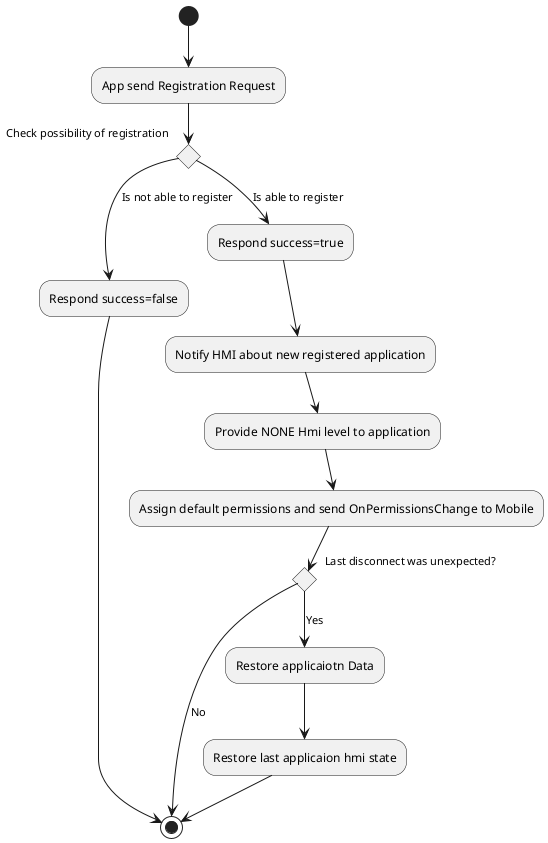 @startuml
(*) --> "App send Registration Request"
if "Check possibility of registration" then 
    -->[Is not able to register] "Respond success=false"
    --> (*)
else
    -->[Is able to register] "Respond success=true"
    --> Notify HMI about new registered application
    --> Provide NONE Hmi level to application
    --> Assign default permissions and send OnPermissionsChange to Mobile
    if "Last disconnect was unexpected?"
        --> [Yes] Restore applicaiotn Data
        --> Restore last applicaion hmi state
        --> (*)
    else
        --> [No] (*)
    endif
endif
@enduml

